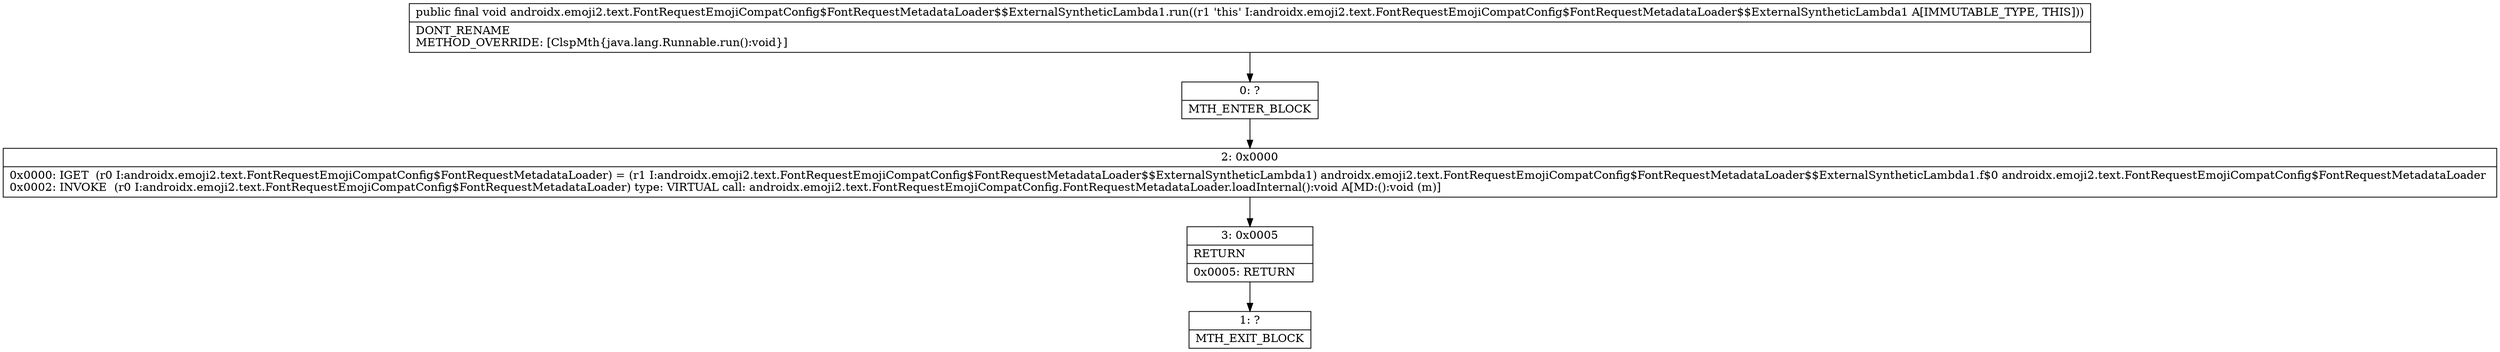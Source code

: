 digraph "CFG forandroidx.emoji2.text.FontRequestEmojiCompatConfig$FontRequestMetadataLoader$$ExternalSyntheticLambda1.run()V" {
Node_0 [shape=record,label="{0\:\ ?|MTH_ENTER_BLOCK\l}"];
Node_2 [shape=record,label="{2\:\ 0x0000|0x0000: IGET  (r0 I:androidx.emoji2.text.FontRequestEmojiCompatConfig$FontRequestMetadataLoader) = (r1 I:androidx.emoji2.text.FontRequestEmojiCompatConfig$FontRequestMetadataLoader$$ExternalSyntheticLambda1) androidx.emoji2.text.FontRequestEmojiCompatConfig$FontRequestMetadataLoader$$ExternalSyntheticLambda1.f$0 androidx.emoji2.text.FontRequestEmojiCompatConfig$FontRequestMetadataLoader \l0x0002: INVOKE  (r0 I:androidx.emoji2.text.FontRequestEmojiCompatConfig$FontRequestMetadataLoader) type: VIRTUAL call: androidx.emoji2.text.FontRequestEmojiCompatConfig.FontRequestMetadataLoader.loadInternal():void A[MD:():void (m)]\l}"];
Node_3 [shape=record,label="{3\:\ 0x0005|RETURN\l|0x0005: RETURN   \l}"];
Node_1 [shape=record,label="{1\:\ ?|MTH_EXIT_BLOCK\l}"];
MethodNode[shape=record,label="{public final void androidx.emoji2.text.FontRequestEmojiCompatConfig$FontRequestMetadataLoader$$ExternalSyntheticLambda1.run((r1 'this' I:androidx.emoji2.text.FontRequestEmojiCompatConfig$FontRequestMetadataLoader$$ExternalSyntheticLambda1 A[IMMUTABLE_TYPE, THIS]))  | DONT_RENAME\lMETHOD_OVERRIDE: [ClspMth\{java.lang.Runnable.run():void\}]\l}"];
MethodNode -> Node_0;Node_0 -> Node_2;
Node_2 -> Node_3;
Node_3 -> Node_1;
}

